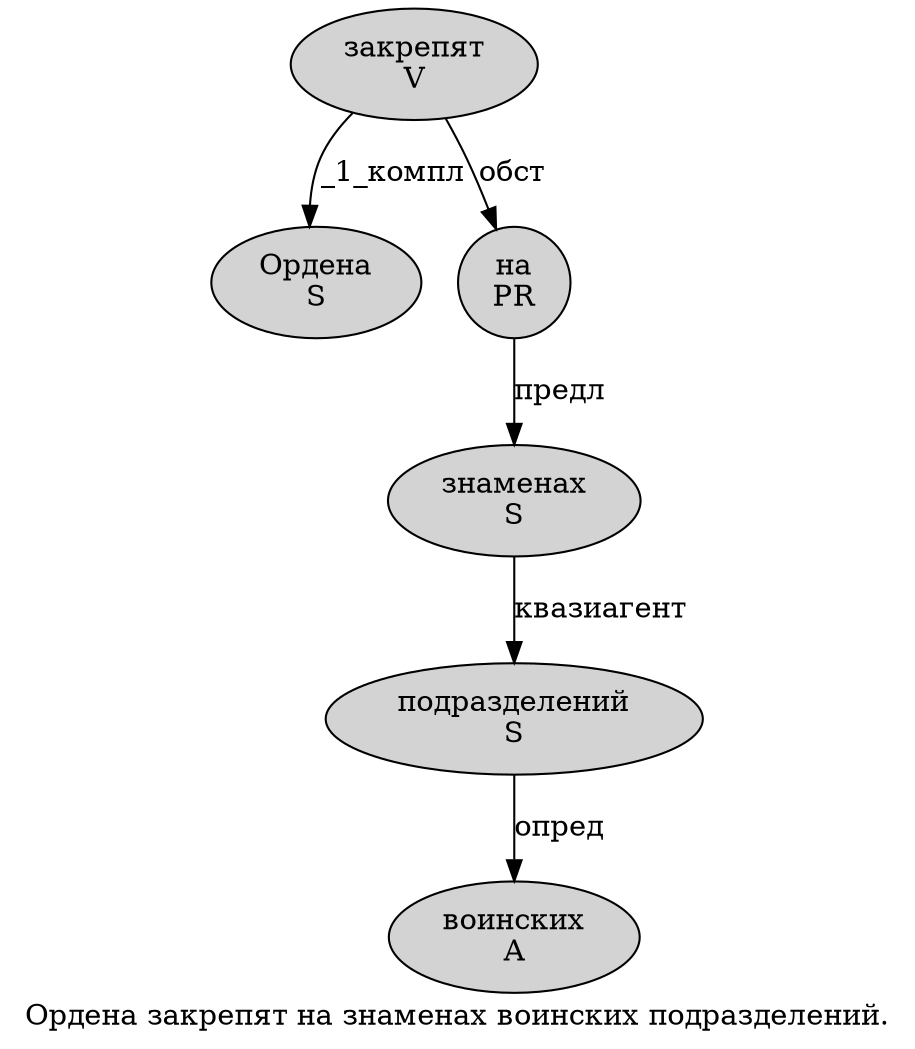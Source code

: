 digraph SENTENCE_80 {
	graph [label="Ордена закрепят на знаменах воинских подразделений."]
	node [style=filled]
		0 [label="Ордена
S" color="" fillcolor=lightgray penwidth=1 shape=ellipse]
		1 [label="закрепят
V" color="" fillcolor=lightgray penwidth=1 shape=ellipse]
		2 [label="на
PR" color="" fillcolor=lightgray penwidth=1 shape=ellipse]
		3 [label="знаменах
S" color="" fillcolor=lightgray penwidth=1 shape=ellipse]
		4 [label="воинских
A" color="" fillcolor=lightgray penwidth=1 shape=ellipse]
		5 [label="подразделений
S" color="" fillcolor=lightgray penwidth=1 shape=ellipse]
			1 -> 0 [label="_1_компл"]
			1 -> 2 [label="обст"]
			5 -> 4 [label="опред"]
			2 -> 3 [label="предл"]
			3 -> 5 [label="квазиагент"]
}